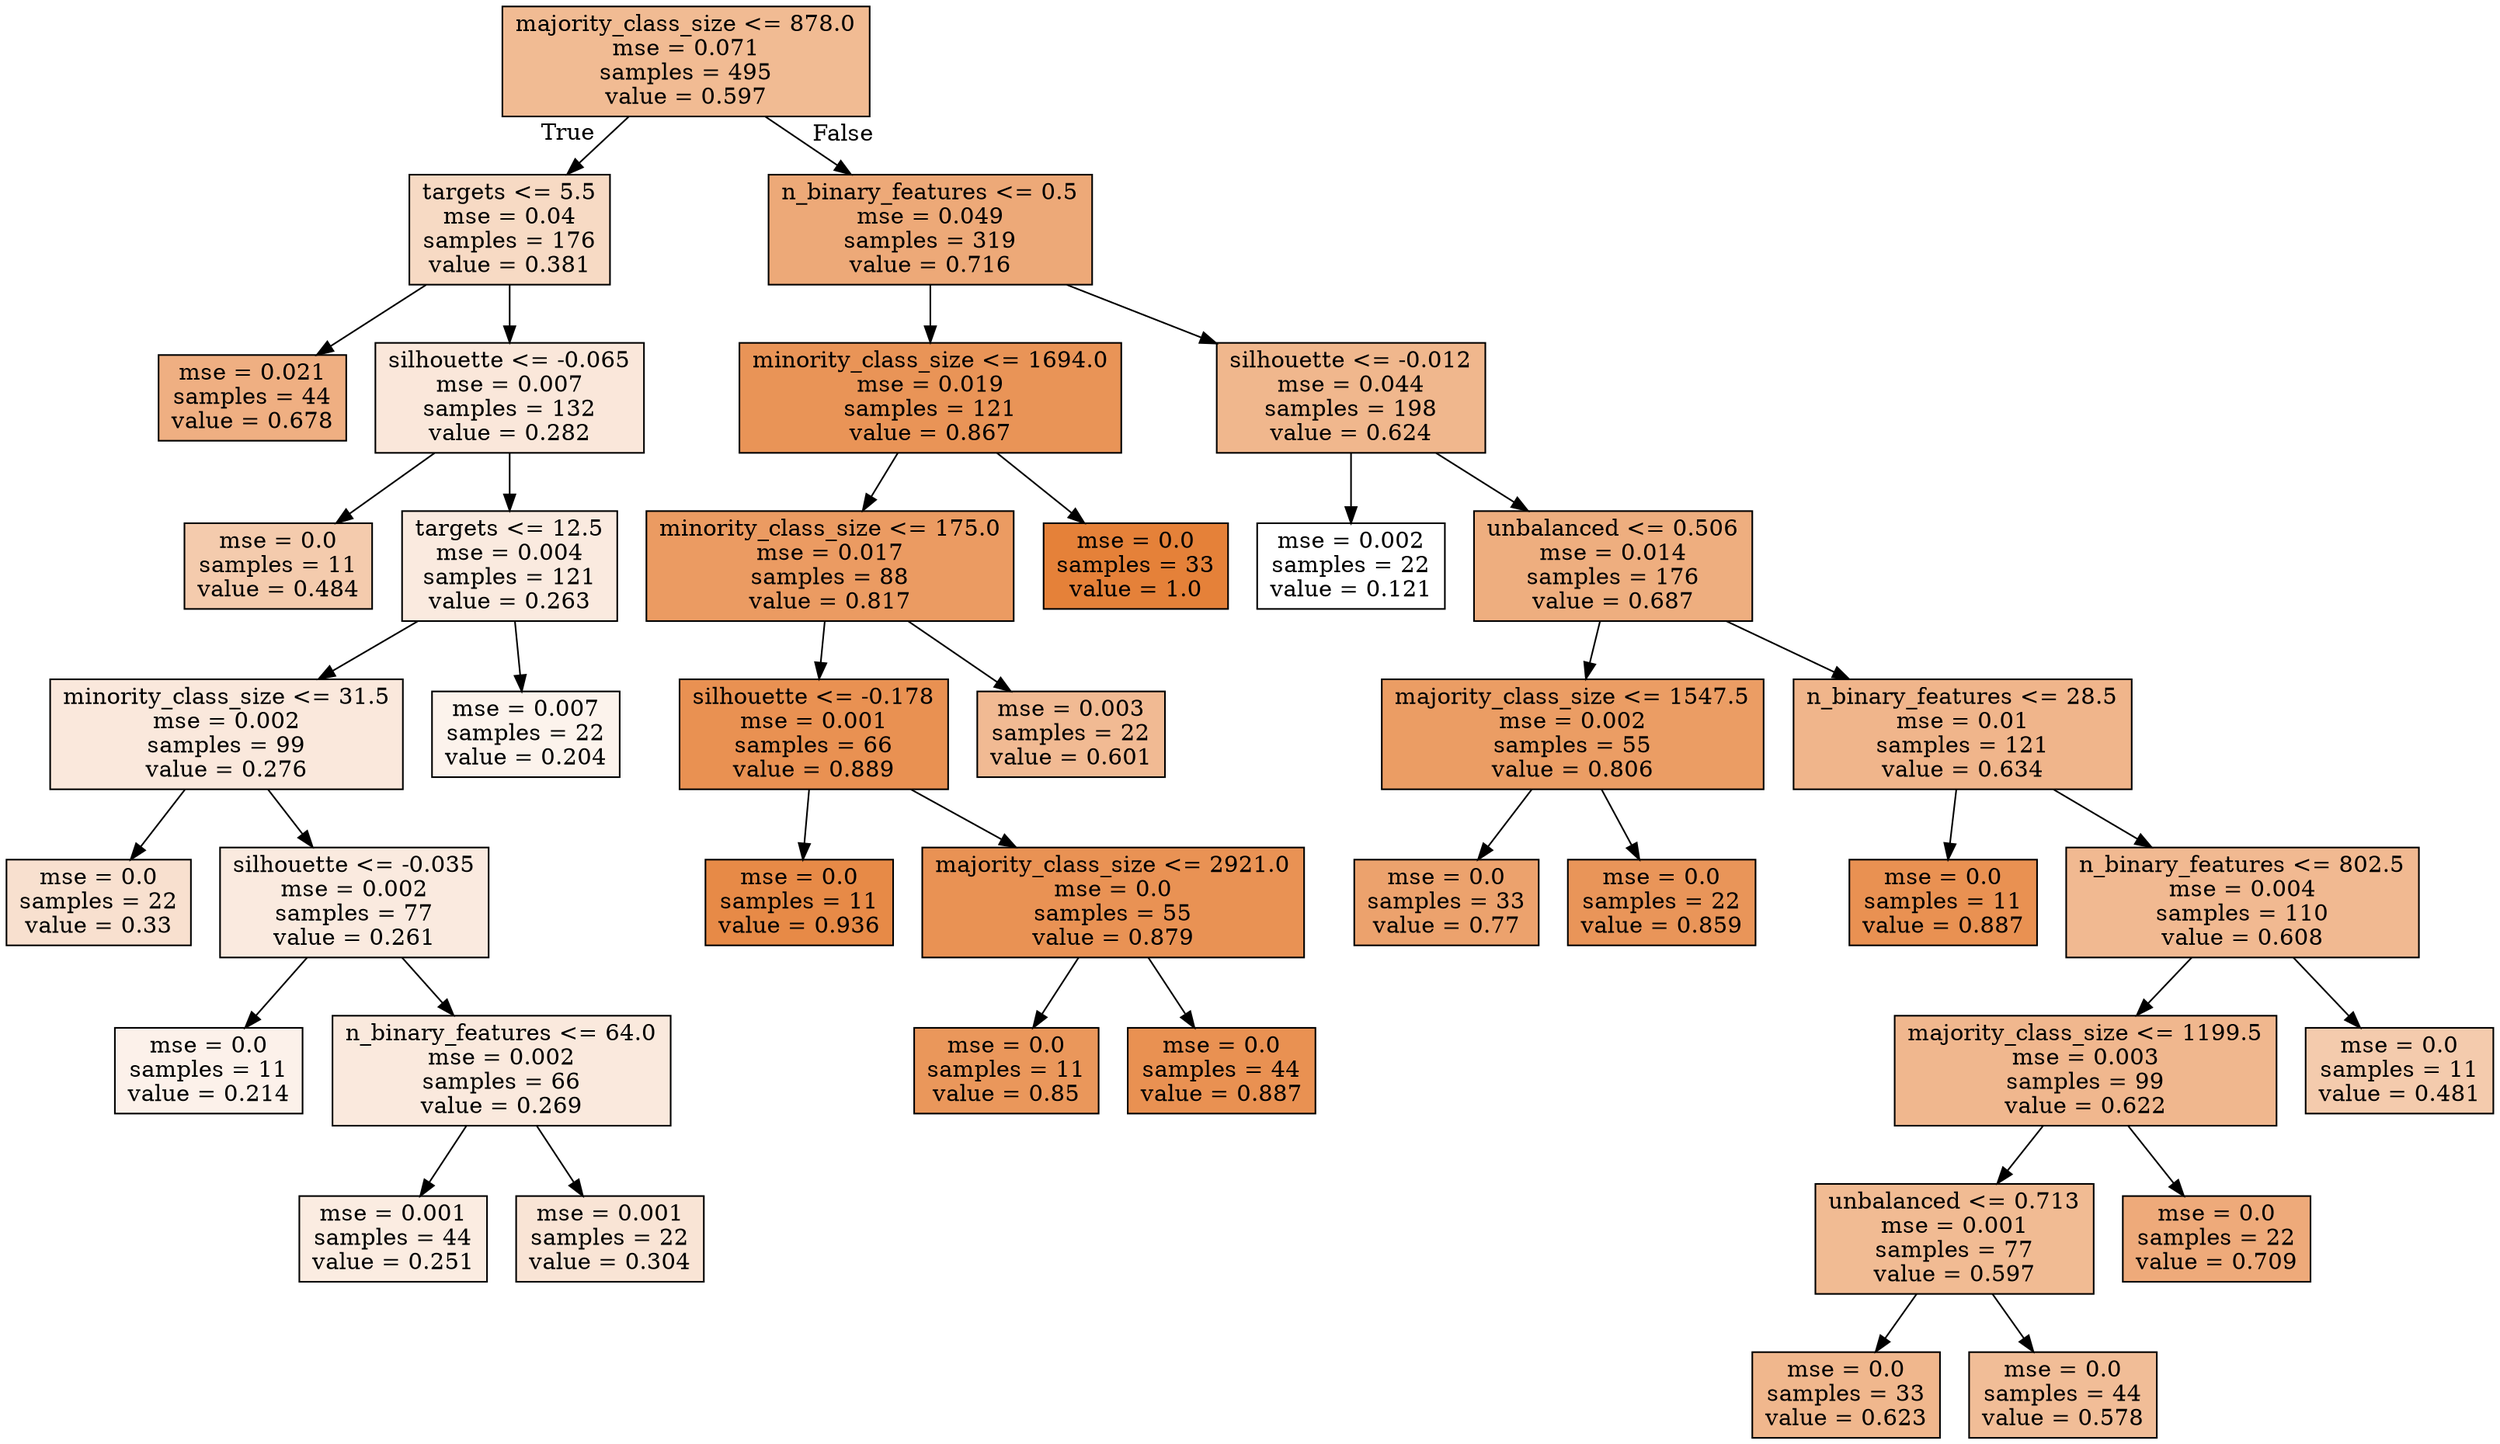 digraph Tree {
node [shape=box, style="filled", color="black"] ;
0 [label="majority_class_size <= 878.0\nmse = 0.071\nsamples = 495\nvalue = 0.597", fillcolor="#e581398a"] ;
1 [label="targets <= 5.5\nmse = 0.04\nsamples = 176\nvalue = 0.381", fillcolor="#e581394b"] ;
0 -> 1 [labeldistance=2.5, labelangle=45, headlabel="True"] ;
2 [label="mse = 0.021\nsamples = 44\nvalue = 0.678", fillcolor="#e58139a1"] ;
1 -> 2 ;
3 [label="silhouette <= -0.065\nmse = 0.007\nsamples = 132\nvalue = 0.282", fillcolor="#e581392f"] ;
1 -> 3 ;
4 [label="mse = 0.0\nsamples = 11\nvalue = 0.484", fillcolor="#e5813969"] ;
3 -> 4 ;
5 [label="targets <= 12.5\nmse = 0.004\nsamples = 121\nvalue = 0.263", fillcolor="#e5813929"] ;
3 -> 5 ;
6 [label="minority_class_size <= 31.5\nmse = 0.002\nsamples = 99\nvalue = 0.276", fillcolor="#e581392d"] ;
5 -> 6 ;
7 [label="mse = 0.0\nsamples = 22\nvalue = 0.33", fillcolor="#e581393d"] ;
6 -> 7 ;
8 [label="silhouette <= -0.035\nmse = 0.002\nsamples = 77\nvalue = 0.261", fillcolor="#e5813929"] ;
6 -> 8 ;
9 [label="mse = 0.0\nsamples = 11\nvalue = 0.214", fillcolor="#e581391b"] ;
8 -> 9 ;
10 [label="n_binary_features <= 64.0\nmse = 0.002\nsamples = 66\nvalue = 0.269", fillcolor="#e581392b"] ;
8 -> 10 ;
11 [label="mse = 0.001\nsamples = 44\nvalue = 0.251", fillcolor="#e5813926"] ;
10 -> 11 ;
12 [label="mse = 0.001\nsamples = 22\nvalue = 0.304", fillcolor="#e5813935"] ;
10 -> 12 ;
13 [label="mse = 0.007\nsamples = 22\nvalue = 0.204", fillcolor="#e5813918"] ;
5 -> 13 ;
14 [label="n_binary_features <= 0.5\nmse = 0.049\nsamples = 319\nvalue = 0.716", fillcolor="#e58139ad"] ;
0 -> 14 [labeldistance=2.5, labelangle=-45, headlabel="False"] ;
15 [label="minority_class_size <= 1694.0\nmse = 0.019\nsamples = 121\nvalue = 0.867", fillcolor="#e58139d8"] ;
14 -> 15 ;
16 [label="minority_class_size <= 175.0\nmse = 0.017\nsamples = 88\nvalue = 0.817", fillcolor="#e58139ca"] ;
15 -> 16 ;
17 [label="silhouette <= -0.178\nmse = 0.001\nsamples = 66\nvalue = 0.889", fillcolor="#e58139df"] ;
16 -> 17 ;
18 [label="mse = 0.0\nsamples = 11\nvalue = 0.936", fillcolor="#e58139ec"] ;
17 -> 18 ;
19 [label="majority_class_size <= 2921.0\nmse = 0.0\nsamples = 55\nvalue = 0.879", fillcolor="#e58139dc"] ;
17 -> 19 ;
20 [label="mse = 0.0\nsamples = 11\nvalue = 0.85", fillcolor="#e58139d3"] ;
19 -> 20 ;
21 [label="mse = 0.0\nsamples = 44\nvalue = 0.887", fillcolor="#e58139de"] ;
19 -> 21 ;
22 [label="mse = 0.003\nsamples = 22\nvalue = 0.601", fillcolor="#e581398b"] ;
16 -> 22 ;
23 [label="mse = 0.0\nsamples = 33\nvalue = 1.0", fillcolor="#e58139ff"] ;
15 -> 23 ;
24 [label="silhouette <= -0.012\nmse = 0.044\nsamples = 198\nvalue = 0.624", fillcolor="#e5813992"] ;
14 -> 24 ;
25 [label="mse = 0.002\nsamples = 22\nvalue = 0.121", fillcolor="#e5813900"] ;
24 -> 25 ;
26 [label="unbalanced <= 0.506\nmse = 0.014\nsamples = 176\nvalue = 0.687", fillcolor="#e58139a4"] ;
24 -> 26 ;
27 [label="majority_class_size <= 1547.5\nmse = 0.002\nsamples = 55\nvalue = 0.806", fillcolor="#e58139c7"] ;
26 -> 27 ;
28 [label="mse = 0.0\nsamples = 33\nvalue = 0.77", fillcolor="#e58139bc"] ;
27 -> 28 ;
29 [label="mse = 0.0\nsamples = 22\nvalue = 0.859", fillcolor="#e58139d6"] ;
27 -> 29 ;
30 [label="n_binary_features <= 28.5\nmse = 0.01\nsamples = 121\nvalue = 0.634", fillcolor="#e5813995"] ;
26 -> 30 ;
31 [label="mse = 0.0\nsamples = 11\nvalue = 0.887", fillcolor="#e58139de"] ;
30 -> 31 ;
32 [label="n_binary_features <= 802.5\nmse = 0.004\nsamples = 110\nvalue = 0.608", fillcolor="#e581398d"] ;
30 -> 32 ;
33 [label="majority_class_size <= 1199.5\nmse = 0.003\nsamples = 99\nvalue = 0.622", fillcolor="#e5813991"] ;
32 -> 33 ;
34 [label="unbalanced <= 0.713\nmse = 0.001\nsamples = 77\nvalue = 0.597", fillcolor="#e581398a"] ;
33 -> 34 ;
35 [label="mse = 0.0\nsamples = 33\nvalue = 0.623", fillcolor="#e5813992"] ;
34 -> 35 ;
36 [label="mse = 0.0\nsamples = 44\nvalue = 0.578", fillcolor="#e5813985"] ;
34 -> 36 ;
37 [label="mse = 0.0\nsamples = 22\nvalue = 0.709", fillcolor="#e58139ab"] ;
33 -> 37 ;
38 [label="mse = 0.0\nsamples = 11\nvalue = 0.481", fillcolor="#e5813969"] ;
32 -> 38 ;
}